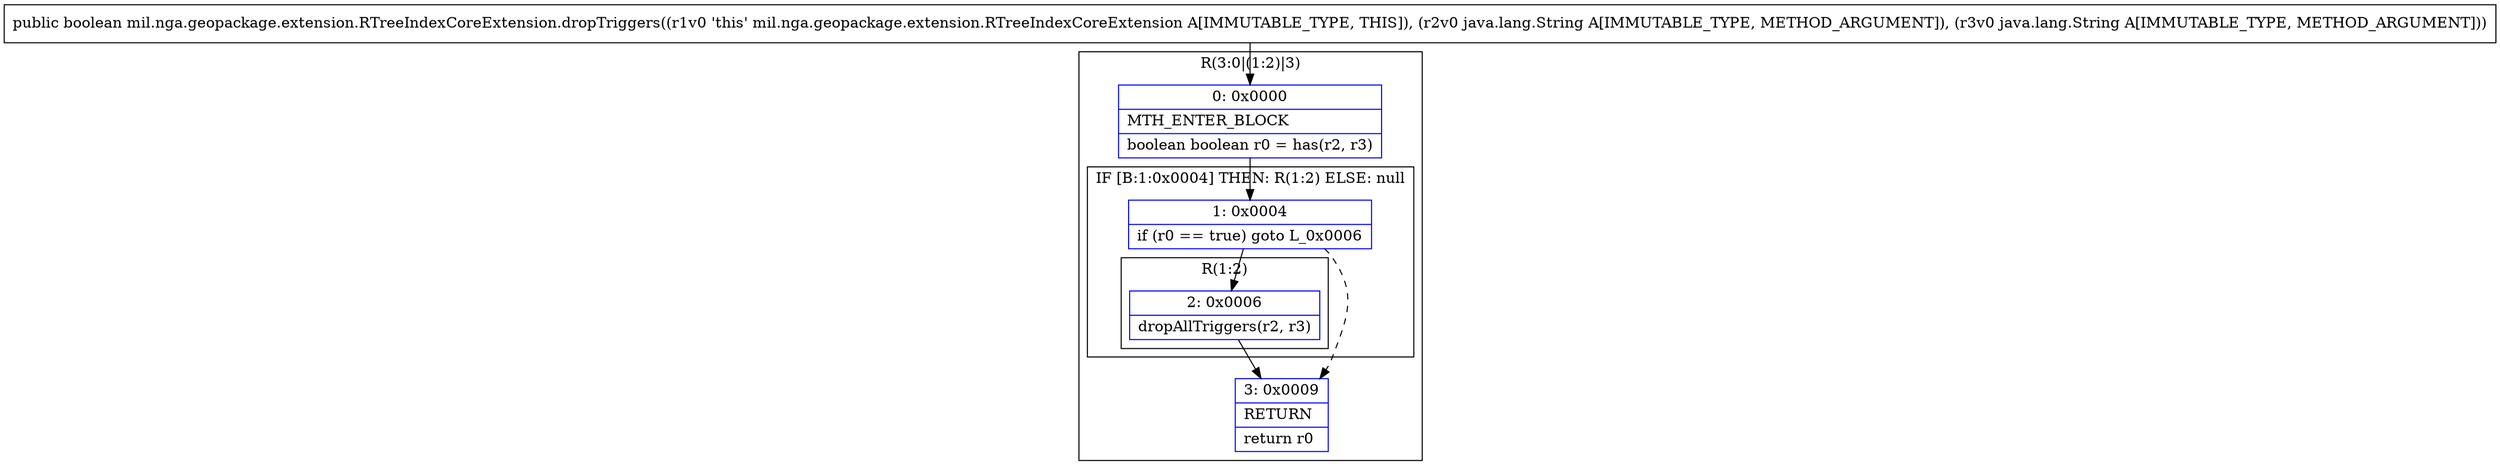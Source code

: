 digraph "CFG formil.nga.geopackage.extension.RTreeIndexCoreExtension.dropTriggers(Ljava\/lang\/String;Ljava\/lang\/String;)Z" {
subgraph cluster_Region_1744797692 {
label = "R(3:0|(1:2)|3)";
node [shape=record,color=blue];
Node_0 [shape=record,label="{0\:\ 0x0000|MTH_ENTER_BLOCK\l|boolean boolean r0 = has(r2, r3)\l}"];
subgraph cluster_IfRegion_1570946326 {
label = "IF [B:1:0x0004] THEN: R(1:2) ELSE: null";
node [shape=record,color=blue];
Node_1 [shape=record,label="{1\:\ 0x0004|if (r0 == true) goto L_0x0006\l}"];
subgraph cluster_Region_353770747 {
label = "R(1:2)";
node [shape=record,color=blue];
Node_2 [shape=record,label="{2\:\ 0x0006|dropAllTriggers(r2, r3)\l}"];
}
}
Node_3 [shape=record,label="{3\:\ 0x0009|RETURN\l|return r0\l}"];
}
MethodNode[shape=record,label="{public boolean mil.nga.geopackage.extension.RTreeIndexCoreExtension.dropTriggers((r1v0 'this' mil.nga.geopackage.extension.RTreeIndexCoreExtension A[IMMUTABLE_TYPE, THIS]), (r2v0 java.lang.String A[IMMUTABLE_TYPE, METHOD_ARGUMENT]), (r3v0 java.lang.String A[IMMUTABLE_TYPE, METHOD_ARGUMENT])) }"];
MethodNode -> Node_0;
Node_0 -> Node_1;
Node_1 -> Node_2;
Node_1 -> Node_3[style=dashed];
Node_2 -> Node_3;
}

